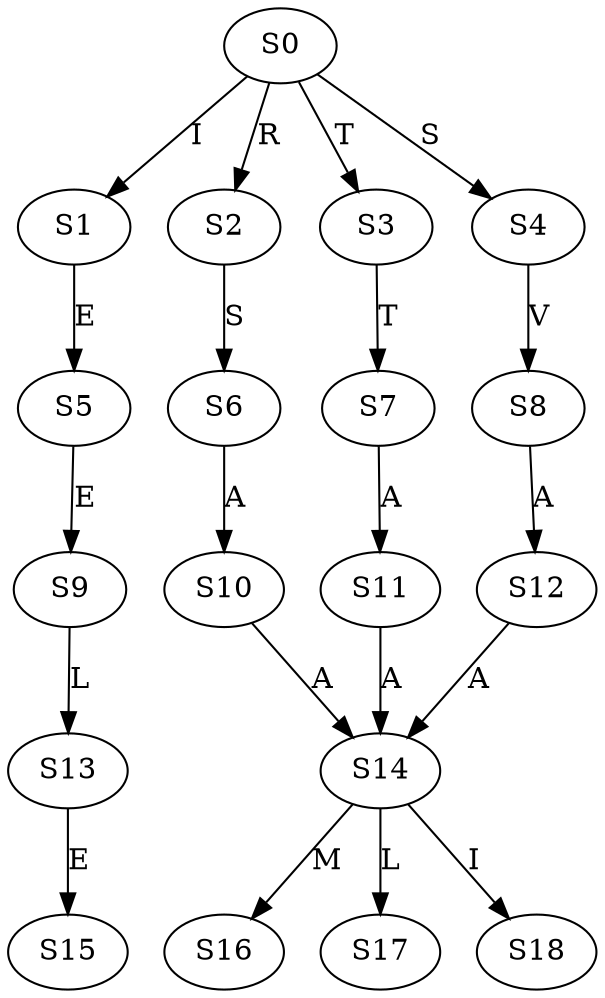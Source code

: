 strict digraph  {
	S0 -> S1 [ label = I ];
	S0 -> S2 [ label = R ];
	S0 -> S3 [ label = T ];
	S0 -> S4 [ label = S ];
	S1 -> S5 [ label = E ];
	S2 -> S6 [ label = S ];
	S3 -> S7 [ label = T ];
	S4 -> S8 [ label = V ];
	S5 -> S9 [ label = E ];
	S6 -> S10 [ label = A ];
	S7 -> S11 [ label = A ];
	S8 -> S12 [ label = A ];
	S9 -> S13 [ label = L ];
	S10 -> S14 [ label = A ];
	S11 -> S14 [ label = A ];
	S12 -> S14 [ label = A ];
	S13 -> S15 [ label = E ];
	S14 -> S16 [ label = M ];
	S14 -> S17 [ label = L ];
	S14 -> S18 [ label = I ];
}
